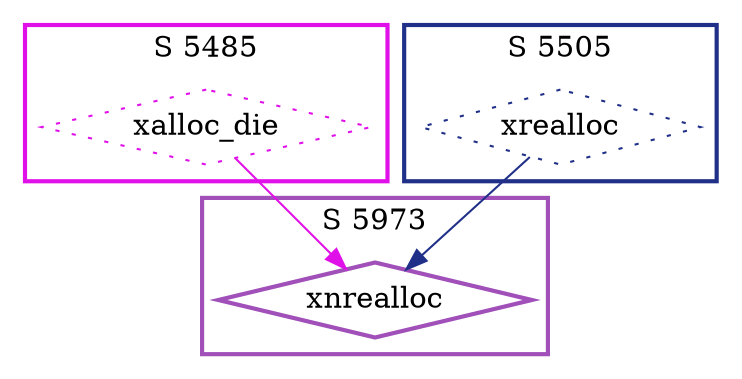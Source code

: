 digraph G {
  ratio=0.500000;
  "UV xalloc_die (5485)" [shape=diamond, label="xalloc_die", color="#E010E8",
                          style=dotted];
  "UV xnrealloc (5973)" [shape=diamond, label="xnrealloc", color="#A050B8",
                         style=bold];
  "UV xrealloc (5505)" [shape=diamond, label="xrealloc", color="#203088",
                        style=dotted];
  
  subgraph cluster_5505 { label="S 5505";
    color="#203088";
    style=bold;
    "UV xrealloc (5505)"; };
  subgraph cluster_5973 { label="S 5973";
    color="#A050B8";
    style=bold;
    "UV xnrealloc (5973)"; };
  subgraph cluster_5485 { label="S 5485";
    color="#E010E8";
    style=bold;
    "UV xalloc_die (5485)"; };
  
  "UV xalloc_die (5485)" -> "UV xnrealloc (5973)" [color="#E010E8"];
  "UV xrealloc (5505)" -> "UV xnrealloc (5973)" [color="#203088"];
  
  }